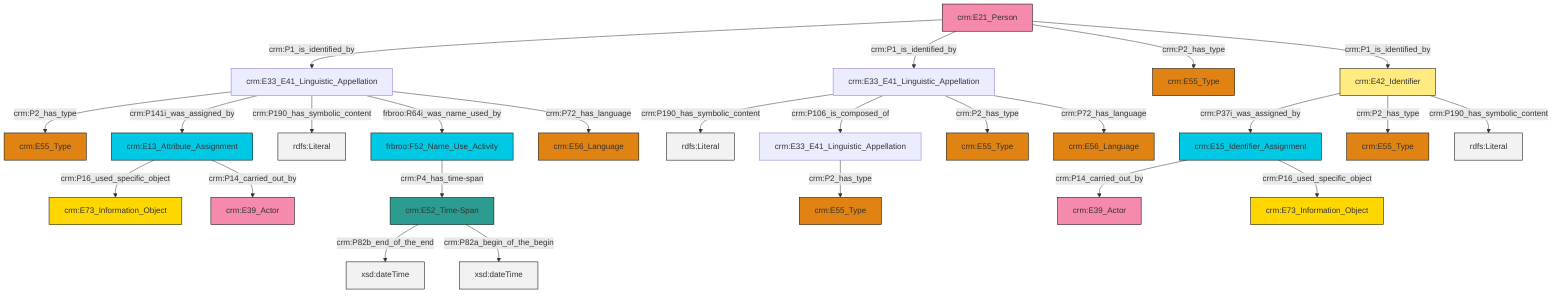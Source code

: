 graph TD
classDef Literal fill:#f2f2f2,stroke:#000000;
classDef CRM_Entity fill:#FFFFFF,stroke:#000000;
classDef Temporal_Entity fill:#00C9E6, stroke:#000000;
classDef Type fill:#E18312, stroke:#000000;
classDef Time-Span fill:#2C9C91, stroke:#000000;
classDef Appellation fill:#FFEB7F, stroke:#000000;
classDef Place fill:#008836, stroke:#000000;
classDef Persistent_Item fill:#B266B2, stroke:#000000;
classDef Conceptual_Object fill:#FFD700, stroke:#000000;
classDef Physical_Thing fill:#D2B48C, stroke:#000000;
classDef Actor fill:#f58aad, stroke:#000000;
classDef PC_Classes fill:#4ce600, stroke:#000000;
classDef Multi fill:#cccccc,stroke:#000000;

4["crm:E13_Attribute_Assignment"]:::Temporal_Entity -->|crm:P16_used_specific_object| 5["crm:E73_Information_Object"]:::Conceptual_Object
0["crm:E52_Time-Span"]:::Time-Span -->|crm:P82b_end_of_the_end| 6[xsd:dateTime]:::Literal
7["crm:E33_E41_Linguistic_Appellation"]:::Default -->|crm:P2_has_type| 8["crm:E55_Type"]:::Type
0["crm:E52_Time-Span"]:::Time-Span -->|crm:P82a_begin_of_the_begin| 9[xsd:dateTime]:::Literal
10["crm:E33_E41_Linguistic_Appellation"]:::Default -->|crm:P190_has_symbolic_content| 11[rdfs:Literal]:::Literal
13["crm:E21_Person"]:::Actor -->|crm:P1_is_identified_by| 7["crm:E33_E41_Linguistic_Appellation"]:::Default
22["crm:E15_Identifier_Assignment"]:::Temporal_Entity -->|crm:P14_carried_out_by| 19["crm:E39_Actor"]:::Actor
10["crm:E33_E41_Linguistic_Appellation"]:::Default -->|crm:P106_is_composed_of| 23["crm:E33_E41_Linguistic_Appellation"]:::Default
4["crm:E13_Attribute_Assignment"]:::Temporal_Entity -->|crm:P14_carried_out_by| 24["crm:E39_Actor"]:::Actor
7["crm:E33_E41_Linguistic_Appellation"]:::Default -->|crm:P141i_was_assigned_by| 4["crm:E13_Attribute_Assignment"]:::Temporal_Entity
10["crm:E33_E41_Linguistic_Appellation"]:::Default -->|crm:P2_has_type| 25["crm:E55_Type"]:::Type
7["crm:E33_E41_Linguistic_Appellation"]:::Default -->|crm:P190_has_symbolic_content| 29[rdfs:Literal]:::Literal
17["crm:E42_Identifier"]:::Appellation -->|crm:P37i_was_assigned_by| 22["crm:E15_Identifier_Assignment"]:::Temporal_Entity
17["crm:E42_Identifier"]:::Appellation -->|crm:P2_has_type| 37["crm:E55_Type"]:::Type
13["crm:E21_Person"]:::Actor -->|crm:P1_is_identified_by| 10["crm:E33_E41_Linguistic_Appellation"]:::Default
7["crm:E33_E41_Linguistic_Appellation"]:::Default -->|frbroo:R64i_was_name_used_by| 2["frbroo:F52_Name_Use_Activity"]:::Temporal_Entity
22["crm:E15_Identifier_Assignment"]:::Temporal_Entity -->|crm:P16_used_specific_object| 41["crm:E73_Information_Object"]:::Conceptual_Object
7["crm:E33_E41_Linguistic_Appellation"]:::Default -->|crm:P72_has_language| 14["crm:E56_Language"]:::Type
23["crm:E33_E41_Linguistic_Appellation"]:::Default -->|crm:P2_has_type| 38["crm:E55_Type"]:::Type
10["crm:E33_E41_Linguistic_Appellation"]:::Default -->|crm:P72_has_language| 32["crm:E56_Language"]:::Type
13["crm:E21_Person"]:::Actor -->|crm:P2_has_type| 27["crm:E55_Type"]:::Type
2["frbroo:F52_Name_Use_Activity"]:::Temporal_Entity -->|crm:P4_has_time-span| 0["crm:E52_Time-Span"]:::Time-Span
17["crm:E42_Identifier"]:::Appellation -->|crm:P190_has_symbolic_content| 45[rdfs:Literal]:::Literal
13["crm:E21_Person"]:::Actor -->|crm:P1_is_identified_by| 17["crm:E42_Identifier"]:::Appellation